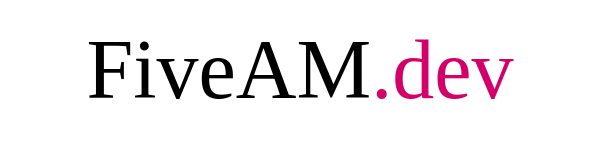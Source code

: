 <mxfile>
    <diagram id="oAhtXoeJJQtdEXDMf4JZ" name="Page-1">
        <mxGraphModel dx="689" dy="546" grid="1" gridSize="10" guides="1" tooltips="1" connect="1" arrows="1" fold="1" page="1" pageScale="1" pageWidth="827" pageHeight="1169" math="0" shadow="0">
            <root>
                <mxCell id="0"/>
                <mxCell id="1" parent="0"/>
                <mxCell id="2" value="&lt;font style=&quot;font-size: 42px&quot; face=&quot;Tahoma&quot;&gt;FiveAM&lt;font color=&quot;#d20068&quot;&gt;.dev&lt;/font&gt;&lt;/font&gt;" style="text;html=1;strokeColor=none;fillColor=none;align=center;verticalAlign=middle;whiteSpace=wrap;rounded=0;fontFamily=League Gothic;fontSource=https%3A%2F%2Ffonts.googleapis.com%2Fcss%3Ffamily%3DLeague%2BGothic;" vertex="1" parent="1">
                    <mxGeometry x="250" y="400" width="300" height="70" as="geometry"/>
                </mxCell>
            </root>
        </mxGraphModel>
    </diagram>
</mxfile>